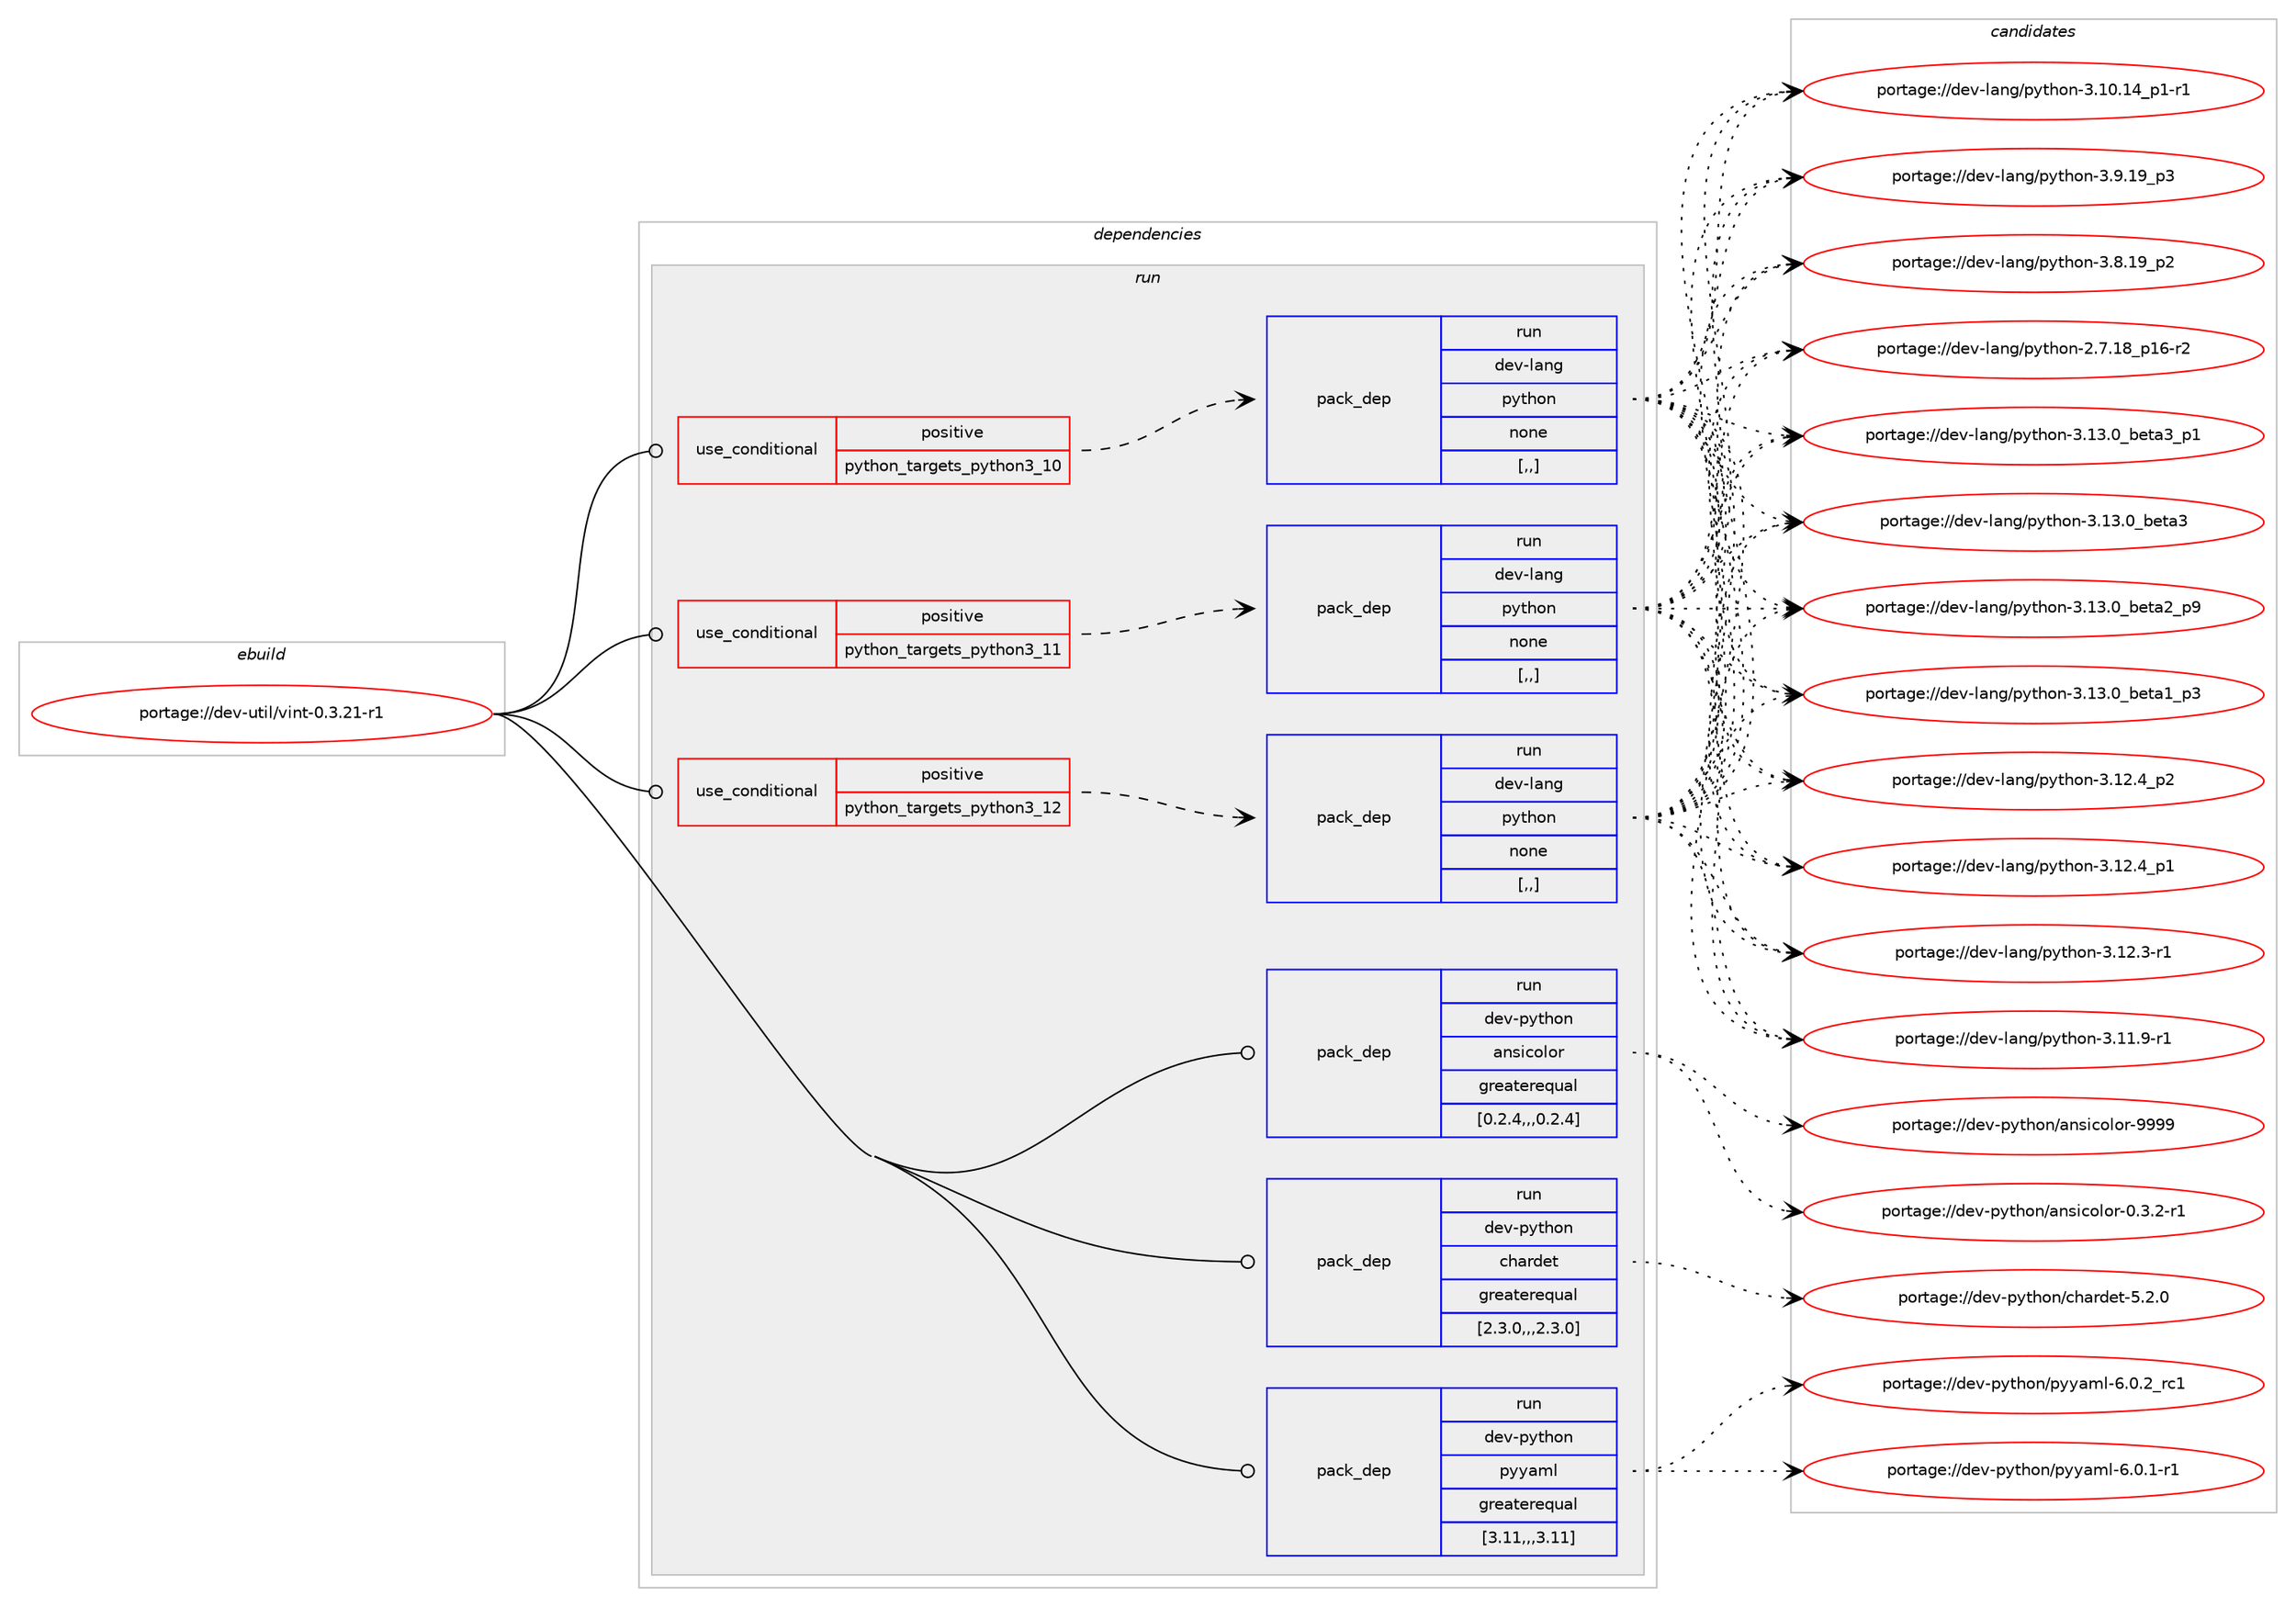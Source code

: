 digraph prolog {

# *************
# Graph options
# *************

newrank=true;
concentrate=true;
compound=true;
graph [rankdir=LR,fontname=Helvetica,fontsize=10,ranksep=1.5];#, ranksep=2.5, nodesep=0.2];
edge  [arrowhead=vee];
node  [fontname=Helvetica,fontsize=10];

# **********
# The ebuild
# **********

subgraph cluster_leftcol {
color=gray;
label=<<i>ebuild</i>>;
id [label="portage://dev-util/vint-0.3.21-r1", color=red, width=4, href="../dev-util/vint-0.3.21-r1.svg"];
}

# ****************
# The dependencies
# ****************

subgraph cluster_midcol {
color=gray;
label=<<i>dependencies</i>>;
subgraph cluster_compile {
fillcolor="#eeeeee";
style=filled;
label=<<i>compile</i>>;
}
subgraph cluster_compileandrun {
fillcolor="#eeeeee";
style=filled;
label=<<i>compile and run</i>>;
}
subgraph cluster_run {
fillcolor="#eeeeee";
style=filled;
label=<<i>run</i>>;
subgraph cond61718 {
dependency219566 [label=<<TABLE BORDER="0" CELLBORDER="1" CELLSPACING="0" CELLPADDING="4"><TR><TD ROWSPAN="3" CELLPADDING="10">use_conditional</TD></TR><TR><TD>positive</TD></TR><TR><TD>python_targets_python3_10</TD></TR></TABLE>>, shape=none, color=red];
subgraph pack156380 {
dependency219567 [label=<<TABLE BORDER="0" CELLBORDER="1" CELLSPACING="0" CELLPADDING="4" WIDTH="220"><TR><TD ROWSPAN="6" CELLPADDING="30">pack_dep</TD></TR><TR><TD WIDTH="110">run</TD></TR><TR><TD>dev-lang</TD></TR><TR><TD>python</TD></TR><TR><TD>none</TD></TR><TR><TD>[,,]</TD></TR></TABLE>>, shape=none, color=blue];
}
dependency219566:e -> dependency219567:w [weight=20,style="dashed",arrowhead="vee"];
}
id:e -> dependency219566:w [weight=20,style="solid",arrowhead="odot"];
subgraph cond61719 {
dependency219568 [label=<<TABLE BORDER="0" CELLBORDER="1" CELLSPACING="0" CELLPADDING="4"><TR><TD ROWSPAN="3" CELLPADDING="10">use_conditional</TD></TR><TR><TD>positive</TD></TR><TR><TD>python_targets_python3_11</TD></TR></TABLE>>, shape=none, color=red];
subgraph pack156381 {
dependency219569 [label=<<TABLE BORDER="0" CELLBORDER="1" CELLSPACING="0" CELLPADDING="4" WIDTH="220"><TR><TD ROWSPAN="6" CELLPADDING="30">pack_dep</TD></TR><TR><TD WIDTH="110">run</TD></TR><TR><TD>dev-lang</TD></TR><TR><TD>python</TD></TR><TR><TD>none</TD></TR><TR><TD>[,,]</TD></TR></TABLE>>, shape=none, color=blue];
}
dependency219568:e -> dependency219569:w [weight=20,style="dashed",arrowhead="vee"];
}
id:e -> dependency219568:w [weight=20,style="solid",arrowhead="odot"];
subgraph cond61720 {
dependency219570 [label=<<TABLE BORDER="0" CELLBORDER="1" CELLSPACING="0" CELLPADDING="4"><TR><TD ROWSPAN="3" CELLPADDING="10">use_conditional</TD></TR><TR><TD>positive</TD></TR><TR><TD>python_targets_python3_12</TD></TR></TABLE>>, shape=none, color=red];
subgraph pack156382 {
dependency219571 [label=<<TABLE BORDER="0" CELLBORDER="1" CELLSPACING="0" CELLPADDING="4" WIDTH="220"><TR><TD ROWSPAN="6" CELLPADDING="30">pack_dep</TD></TR><TR><TD WIDTH="110">run</TD></TR><TR><TD>dev-lang</TD></TR><TR><TD>python</TD></TR><TR><TD>none</TD></TR><TR><TD>[,,]</TD></TR></TABLE>>, shape=none, color=blue];
}
dependency219570:e -> dependency219571:w [weight=20,style="dashed",arrowhead="vee"];
}
id:e -> dependency219570:w [weight=20,style="solid",arrowhead="odot"];
subgraph pack156383 {
dependency219572 [label=<<TABLE BORDER="0" CELLBORDER="1" CELLSPACING="0" CELLPADDING="4" WIDTH="220"><TR><TD ROWSPAN="6" CELLPADDING="30">pack_dep</TD></TR><TR><TD WIDTH="110">run</TD></TR><TR><TD>dev-python</TD></TR><TR><TD>ansicolor</TD></TR><TR><TD>greaterequal</TD></TR><TR><TD>[0.2.4,,,0.2.4]</TD></TR></TABLE>>, shape=none, color=blue];
}
id:e -> dependency219572:w [weight=20,style="solid",arrowhead="odot"];
subgraph pack156384 {
dependency219573 [label=<<TABLE BORDER="0" CELLBORDER="1" CELLSPACING="0" CELLPADDING="4" WIDTH="220"><TR><TD ROWSPAN="6" CELLPADDING="30">pack_dep</TD></TR><TR><TD WIDTH="110">run</TD></TR><TR><TD>dev-python</TD></TR><TR><TD>chardet</TD></TR><TR><TD>greaterequal</TD></TR><TR><TD>[2.3.0,,,2.3.0]</TD></TR></TABLE>>, shape=none, color=blue];
}
id:e -> dependency219573:w [weight=20,style="solid",arrowhead="odot"];
subgraph pack156385 {
dependency219574 [label=<<TABLE BORDER="0" CELLBORDER="1" CELLSPACING="0" CELLPADDING="4" WIDTH="220"><TR><TD ROWSPAN="6" CELLPADDING="30">pack_dep</TD></TR><TR><TD WIDTH="110">run</TD></TR><TR><TD>dev-python</TD></TR><TR><TD>pyyaml</TD></TR><TR><TD>greaterequal</TD></TR><TR><TD>[3.11,,,3.11]</TD></TR></TABLE>>, shape=none, color=blue];
}
id:e -> dependency219574:w [weight=20,style="solid",arrowhead="odot"];
}
}

# **************
# The candidates
# **************

subgraph cluster_choices {
rank=same;
color=gray;
label=<<i>candidates</i>>;

subgraph choice156380 {
color=black;
nodesep=1;
choice10010111845108971101034711212111610411111045514649514648959810111697519511249 [label="portage://dev-lang/python-3.13.0_beta3_p1", color=red, width=4,href="../dev-lang/python-3.13.0_beta3_p1.svg"];
choice1001011184510897110103471121211161041111104551464951464895981011169751 [label="portage://dev-lang/python-3.13.0_beta3", color=red, width=4,href="../dev-lang/python-3.13.0_beta3.svg"];
choice10010111845108971101034711212111610411111045514649514648959810111697509511257 [label="portage://dev-lang/python-3.13.0_beta2_p9", color=red, width=4,href="../dev-lang/python-3.13.0_beta2_p9.svg"];
choice10010111845108971101034711212111610411111045514649514648959810111697499511251 [label="portage://dev-lang/python-3.13.0_beta1_p3", color=red, width=4,href="../dev-lang/python-3.13.0_beta1_p3.svg"];
choice100101118451089711010347112121116104111110455146495046529511250 [label="portage://dev-lang/python-3.12.4_p2", color=red, width=4,href="../dev-lang/python-3.12.4_p2.svg"];
choice100101118451089711010347112121116104111110455146495046529511249 [label="portage://dev-lang/python-3.12.4_p1", color=red, width=4,href="../dev-lang/python-3.12.4_p1.svg"];
choice100101118451089711010347112121116104111110455146495046514511449 [label="portage://dev-lang/python-3.12.3-r1", color=red, width=4,href="../dev-lang/python-3.12.3-r1.svg"];
choice100101118451089711010347112121116104111110455146494946574511449 [label="portage://dev-lang/python-3.11.9-r1", color=red, width=4,href="../dev-lang/python-3.11.9-r1.svg"];
choice100101118451089711010347112121116104111110455146494846495295112494511449 [label="portage://dev-lang/python-3.10.14_p1-r1", color=red, width=4,href="../dev-lang/python-3.10.14_p1-r1.svg"];
choice100101118451089711010347112121116104111110455146574649579511251 [label="portage://dev-lang/python-3.9.19_p3", color=red, width=4,href="../dev-lang/python-3.9.19_p3.svg"];
choice100101118451089711010347112121116104111110455146564649579511250 [label="portage://dev-lang/python-3.8.19_p2", color=red, width=4,href="../dev-lang/python-3.8.19_p2.svg"];
choice100101118451089711010347112121116104111110455046554649569511249544511450 [label="portage://dev-lang/python-2.7.18_p16-r2", color=red, width=4,href="../dev-lang/python-2.7.18_p16-r2.svg"];
dependency219567:e -> choice10010111845108971101034711212111610411111045514649514648959810111697519511249:w [style=dotted,weight="100"];
dependency219567:e -> choice1001011184510897110103471121211161041111104551464951464895981011169751:w [style=dotted,weight="100"];
dependency219567:e -> choice10010111845108971101034711212111610411111045514649514648959810111697509511257:w [style=dotted,weight="100"];
dependency219567:e -> choice10010111845108971101034711212111610411111045514649514648959810111697499511251:w [style=dotted,weight="100"];
dependency219567:e -> choice100101118451089711010347112121116104111110455146495046529511250:w [style=dotted,weight="100"];
dependency219567:e -> choice100101118451089711010347112121116104111110455146495046529511249:w [style=dotted,weight="100"];
dependency219567:e -> choice100101118451089711010347112121116104111110455146495046514511449:w [style=dotted,weight="100"];
dependency219567:e -> choice100101118451089711010347112121116104111110455146494946574511449:w [style=dotted,weight="100"];
dependency219567:e -> choice100101118451089711010347112121116104111110455146494846495295112494511449:w [style=dotted,weight="100"];
dependency219567:e -> choice100101118451089711010347112121116104111110455146574649579511251:w [style=dotted,weight="100"];
dependency219567:e -> choice100101118451089711010347112121116104111110455146564649579511250:w [style=dotted,weight="100"];
dependency219567:e -> choice100101118451089711010347112121116104111110455046554649569511249544511450:w [style=dotted,weight="100"];
}
subgraph choice156381 {
color=black;
nodesep=1;
choice10010111845108971101034711212111610411111045514649514648959810111697519511249 [label="portage://dev-lang/python-3.13.0_beta3_p1", color=red, width=4,href="../dev-lang/python-3.13.0_beta3_p1.svg"];
choice1001011184510897110103471121211161041111104551464951464895981011169751 [label="portage://dev-lang/python-3.13.0_beta3", color=red, width=4,href="../dev-lang/python-3.13.0_beta3.svg"];
choice10010111845108971101034711212111610411111045514649514648959810111697509511257 [label="portage://dev-lang/python-3.13.0_beta2_p9", color=red, width=4,href="../dev-lang/python-3.13.0_beta2_p9.svg"];
choice10010111845108971101034711212111610411111045514649514648959810111697499511251 [label="portage://dev-lang/python-3.13.0_beta1_p3", color=red, width=4,href="../dev-lang/python-3.13.0_beta1_p3.svg"];
choice100101118451089711010347112121116104111110455146495046529511250 [label="portage://dev-lang/python-3.12.4_p2", color=red, width=4,href="../dev-lang/python-3.12.4_p2.svg"];
choice100101118451089711010347112121116104111110455146495046529511249 [label="portage://dev-lang/python-3.12.4_p1", color=red, width=4,href="../dev-lang/python-3.12.4_p1.svg"];
choice100101118451089711010347112121116104111110455146495046514511449 [label="portage://dev-lang/python-3.12.3-r1", color=red, width=4,href="../dev-lang/python-3.12.3-r1.svg"];
choice100101118451089711010347112121116104111110455146494946574511449 [label="portage://dev-lang/python-3.11.9-r1", color=red, width=4,href="../dev-lang/python-3.11.9-r1.svg"];
choice100101118451089711010347112121116104111110455146494846495295112494511449 [label="portage://dev-lang/python-3.10.14_p1-r1", color=red, width=4,href="../dev-lang/python-3.10.14_p1-r1.svg"];
choice100101118451089711010347112121116104111110455146574649579511251 [label="portage://dev-lang/python-3.9.19_p3", color=red, width=4,href="../dev-lang/python-3.9.19_p3.svg"];
choice100101118451089711010347112121116104111110455146564649579511250 [label="portage://dev-lang/python-3.8.19_p2", color=red, width=4,href="../dev-lang/python-3.8.19_p2.svg"];
choice100101118451089711010347112121116104111110455046554649569511249544511450 [label="portage://dev-lang/python-2.7.18_p16-r2", color=red, width=4,href="../dev-lang/python-2.7.18_p16-r2.svg"];
dependency219569:e -> choice10010111845108971101034711212111610411111045514649514648959810111697519511249:w [style=dotted,weight="100"];
dependency219569:e -> choice1001011184510897110103471121211161041111104551464951464895981011169751:w [style=dotted,weight="100"];
dependency219569:e -> choice10010111845108971101034711212111610411111045514649514648959810111697509511257:w [style=dotted,weight="100"];
dependency219569:e -> choice10010111845108971101034711212111610411111045514649514648959810111697499511251:w [style=dotted,weight="100"];
dependency219569:e -> choice100101118451089711010347112121116104111110455146495046529511250:w [style=dotted,weight="100"];
dependency219569:e -> choice100101118451089711010347112121116104111110455146495046529511249:w [style=dotted,weight="100"];
dependency219569:e -> choice100101118451089711010347112121116104111110455146495046514511449:w [style=dotted,weight="100"];
dependency219569:e -> choice100101118451089711010347112121116104111110455146494946574511449:w [style=dotted,weight="100"];
dependency219569:e -> choice100101118451089711010347112121116104111110455146494846495295112494511449:w [style=dotted,weight="100"];
dependency219569:e -> choice100101118451089711010347112121116104111110455146574649579511251:w [style=dotted,weight="100"];
dependency219569:e -> choice100101118451089711010347112121116104111110455146564649579511250:w [style=dotted,weight="100"];
dependency219569:e -> choice100101118451089711010347112121116104111110455046554649569511249544511450:w [style=dotted,weight="100"];
}
subgraph choice156382 {
color=black;
nodesep=1;
choice10010111845108971101034711212111610411111045514649514648959810111697519511249 [label="portage://dev-lang/python-3.13.0_beta3_p1", color=red, width=4,href="../dev-lang/python-3.13.0_beta3_p1.svg"];
choice1001011184510897110103471121211161041111104551464951464895981011169751 [label="portage://dev-lang/python-3.13.0_beta3", color=red, width=4,href="../dev-lang/python-3.13.0_beta3.svg"];
choice10010111845108971101034711212111610411111045514649514648959810111697509511257 [label="portage://dev-lang/python-3.13.0_beta2_p9", color=red, width=4,href="../dev-lang/python-3.13.0_beta2_p9.svg"];
choice10010111845108971101034711212111610411111045514649514648959810111697499511251 [label="portage://dev-lang/python-3.13.0_beta1_p3", color=red, width=4,href="../dev-lang/python-3.13.0_beta1_p3.svg"];
choice100101118451089711010347112121116104111110455146495046529511250 [label="portage://dev-lang/python-3.12.4_p2", color=red, width=4,href="../dev-lang/python-3.12.4_p2.svg"];
choice100101118451089711010347112121116104111110455146495046529511249 [label="portage://dev-lang/python-3.12.4_p1", color=red, width=4,href="../dev-lang/python-3.12.4_p1.svg"];
choice100101118451089711010347112121116104111110455146495046514511449 [label="portage://dev-lang/python-3.12.3-r1", color=red, width=4,href="../dev-lang/python-3.12.3-r1.svg"];
choice100101118451089711010347112121116104111110455146494946574511449 [label="portage://dev-lang/python-3.11.9-r1", color=red, width=4,href="../dev-lang/python-3.11.9-r1.svg"];
choice100101118451089711010347112121116104111110455146494846495295112494511449 [label="portage://dev-lang/python-3.10.14_p1-r1", color=red, width=4,href="../dev-lang/python-3.10.14_p1-r1.svg"];
choice100101118451089711010347112121116104111110455146574649579511251 [label="portage://dev-lang/python-3.9.19_p3", color=red, width=4,href="../dev-lang/python-3.9.19_p3.svg"];
choice100101118451089711010347112121116104111110455146564649579511250 [label="portage://dev-lang/python-3.8.19_p2", color=red, width=4,href="../dev-lang/python-3.8.19_p2.svg"];
choice100101118451089711010347112121116104111110455046554649569511249544511450 [label="portage://dev-lang/python-2.7.18_p16-r2", color=red, width=4,href="../dev-lang/python-2.7.18_p16-r2.svg"];
dependency219571:e -> choice10010111845108971101034711212111610411111045514649514648959810111697519511249:w [style=dotted,weight="100"];
dependency219571:e -> choice1001011184510897110103471121211161041111104551464951464895981011169751:w [style=dotted,weight="100"];
dependency219571:e -> choice10010111845108971101034711212111610411111045514649514648959810111697509511257:w [style=dotted,weight="100"];
dependency219571:e -> choice10010111845108971101034711212111610411111045514649514648959810111697499511251:w [style=dotted,weight="100"];
dependency219571:e -> choice100101118451089711010347112121116104111110455146495046529511250:w [style=dotted,weight="100"];
dependency219571:e -> choice100101118451089711010347112121116104111110455146495046529511249:w [style=dotted,weight="100"];
dependency219571:e -> choice100101118451089711010347112121116104111110455146495046514511449:w [style=dotted,weight="100"];
dependency219571:e -> choice100101118451089711010347112121116104111110455146494946574511449:w [style=dotted,weight="100"];
dependency219571:e -> choice100101118451089711010347112121116104111110455146494846495295112494511449:w [style=dotted,weight="100"];
dependency219571:e -> choice100101118451089711010347112121116104111110455146574649579511251:w [style=dotted,weight="100"];
dependency219571:e -> choice100101118451089711010347112121116104111110455146564649579511250:w [style=dotted,weight="100"];
dependency219571:e -> choice100101118451089711010347112121116104111110455046554649569511249544511450:w [style=dotted,weight="100"];
}
subgraph choice156383 {
color=black;
nodesep=1;
choice100101118451121211161041111104797110115105991111081111144557575757 [label="portage://dev-python/ansicolor-9999", color=red, width=4,href="../dev-python/ansicolor-9999.svg"];
choice100101118451121211161041111104797110115105991111081111144548465146504511449 [label="portage://dev-python/ansicolor-0.3.2-r1", color=red, width=4,href="../dev-python/ansicolor-0.3.2-r1.svg"];
dependency219572:e -> choice100101118451121211161041111104797110115105991111081111144557575757:w [style=dotted,weight="100"];
dependency219572:e -> choice100101118451121211161041111104797110115105991111081111144548465146504511449:w [style=dotted,weight="100"];
}
subgraph choice156384 {
color=black;
nodesep=1;
choice10010111845112121116104111110479910497114100101116455346504648 [label="portage://dev-python/chardet-5.2.0", color=red, width=4,href="../dev-python/chardet-5.2.0.svg"];
dependency219573:e -> choice10010111845112121116104111110479910497114100101116455346504648:w [style=dotted,weight="100"];
}
subgraph choice156385 {
color=black;
nodesep=1;
choice100101118451121211161041111104711212112197109108455446484650951149949 [label="portage://dev-python/pyyaml-6.0.2_rc1", color=red, width=4,href="../dev-python/pyyaml-6.0.2_rc1.svg"];
choice1001011184511212111610411111047112121121971091084554464846494511449 [label="portage://dev-python/pyyaml-6.0.1-r1", color=red, width=4,href="../dev-python/pyyaml-6.0.1-r1.svg"];
dependency219574:e -> choice100101118451121211161041111104711212112197109108455446484650951149949:w [style=dotted,weight="100"];
dependency219574:e -> choice1001011184511212111610411111047112121121971091084554464846494511449:w [style=dotted,weight="100"];
}
}

}
